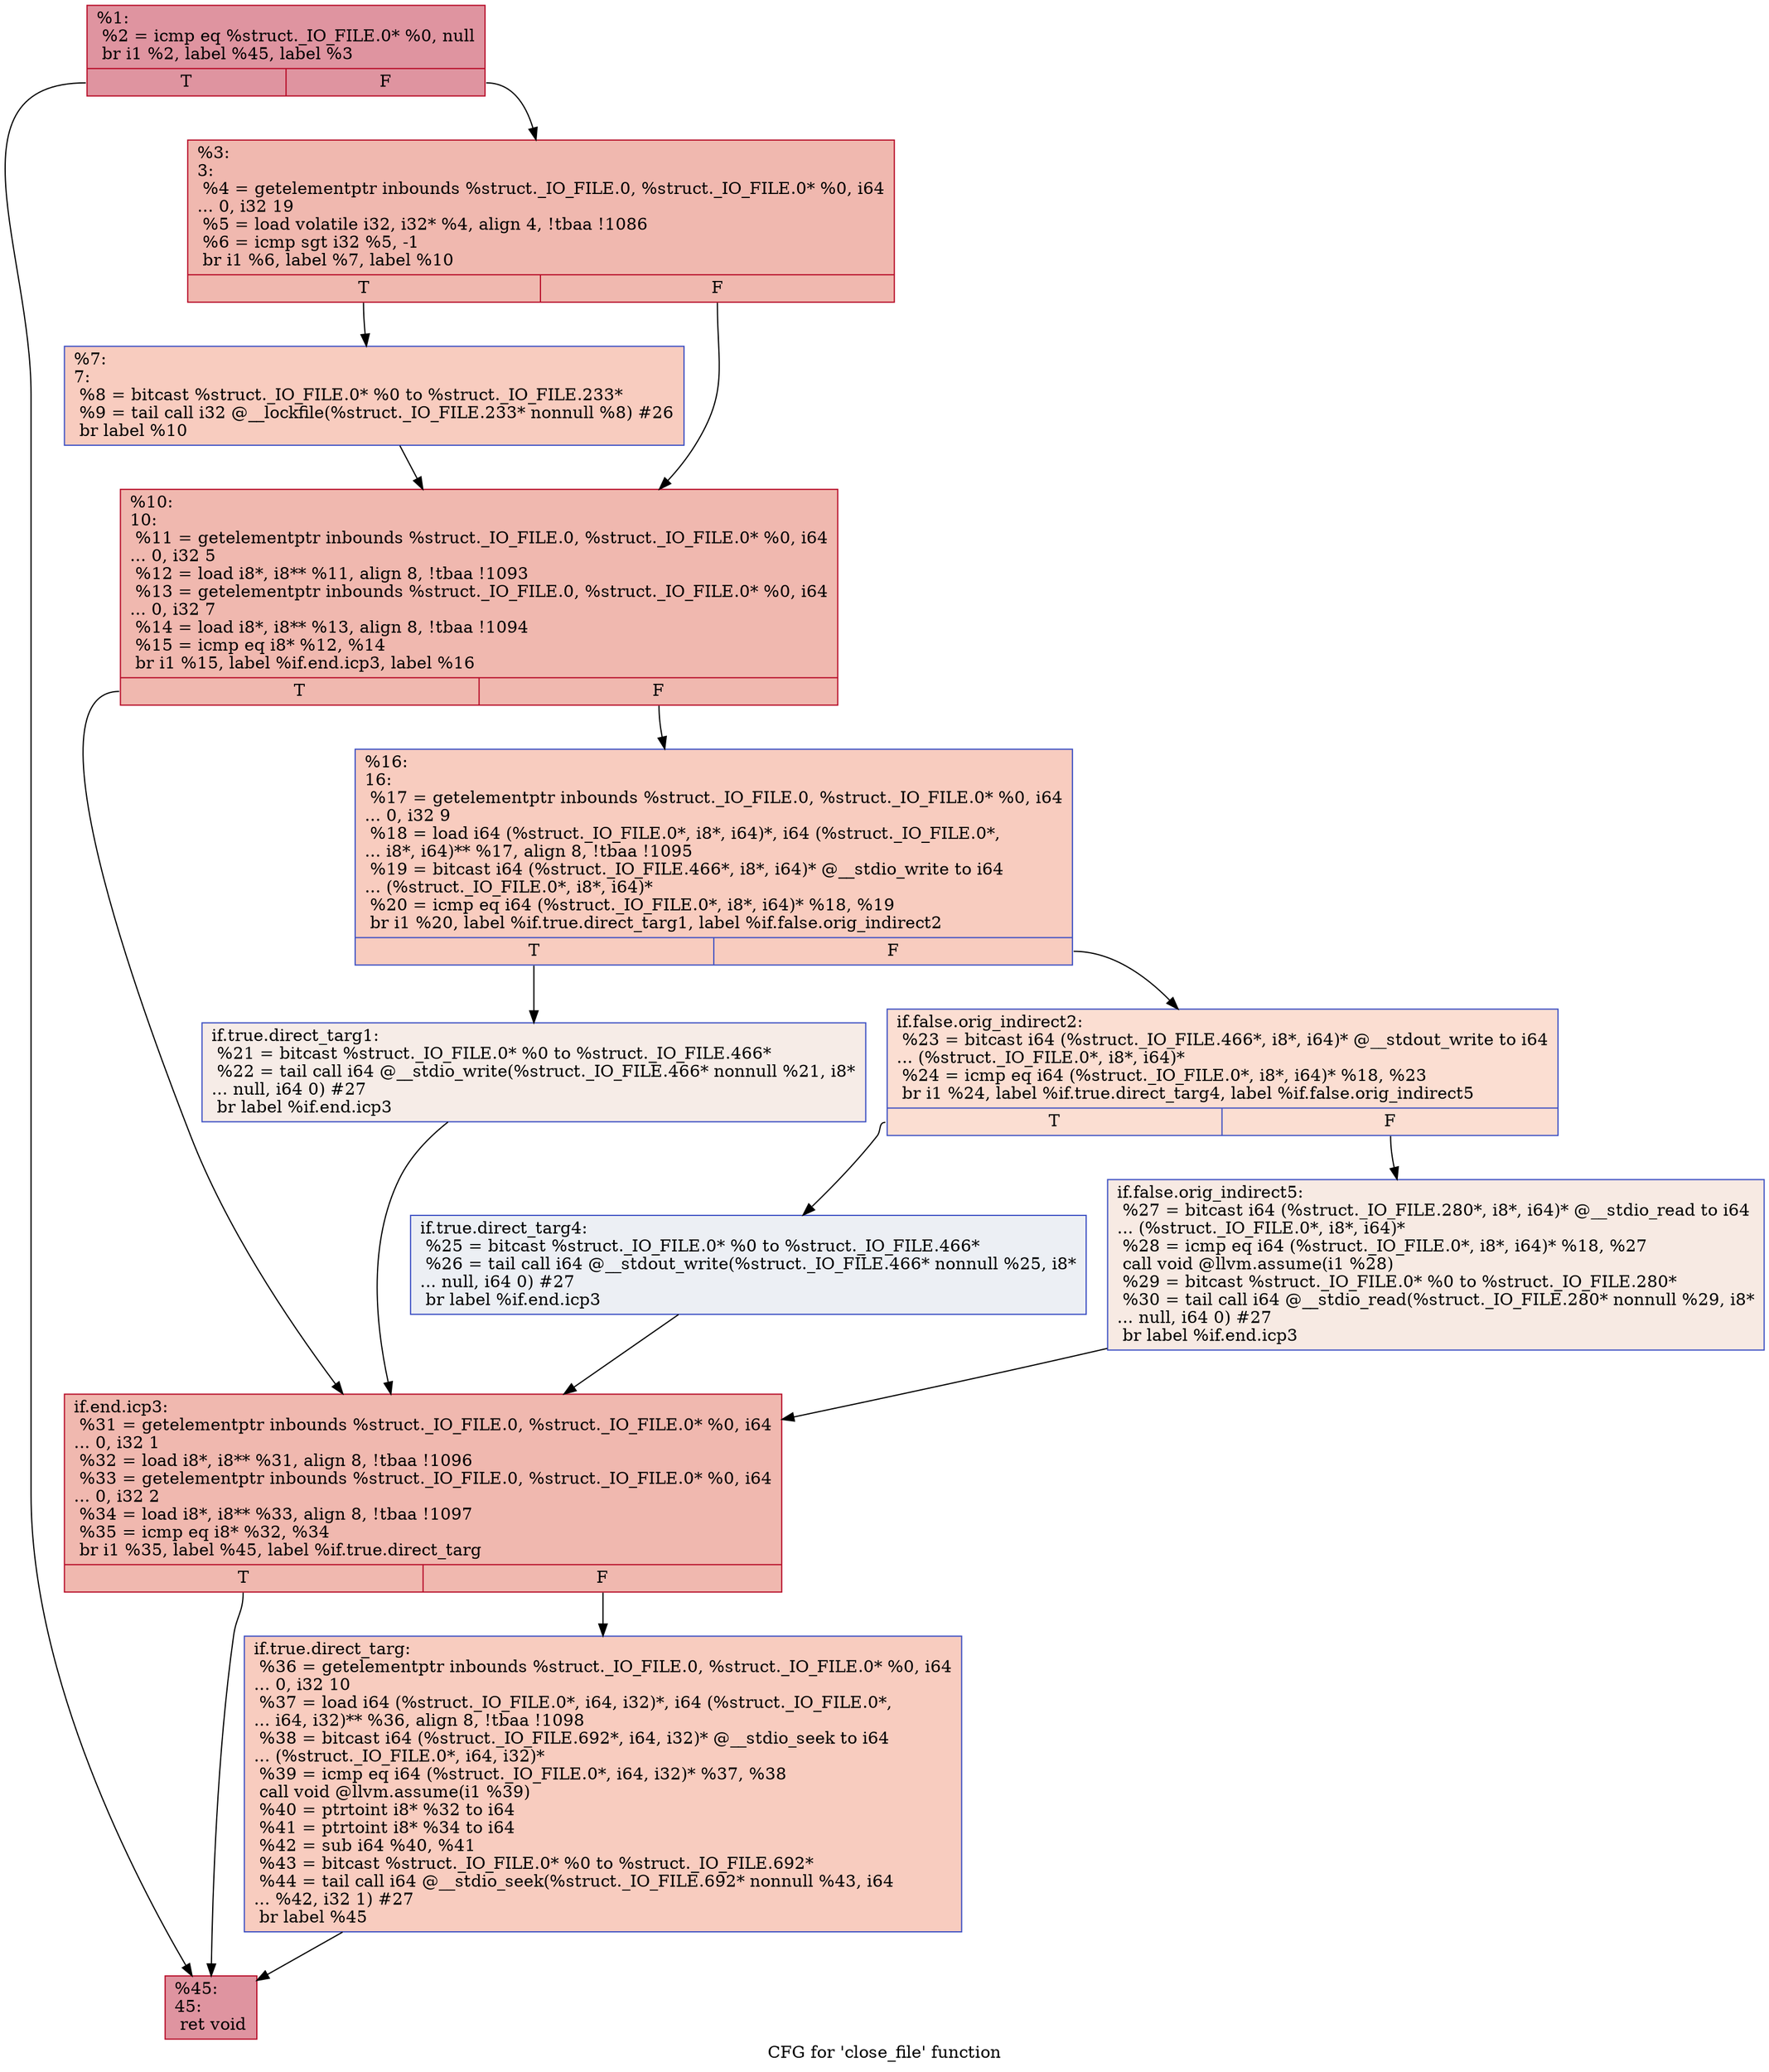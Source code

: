 digraph "CFG for 'close_file' function" {
	label="CFG for 'close_file' function";

	Node0x15936c0 [shape=record,color="#b70d28ff", style=filled, fillcolor="#b70d2870",label="{%1:\l  %2 = icmp eq %struct._IO_FILE.0* %0, null\l  br i1 %2, label %45, label %3\l|{<s0>T|<s1>F}}"];
	Node0x15936c0:s0 -> Node0x1594000;
	Node0x15936c0:s1 -> Node0x1593ce0;
	Node0x1593ce0 [shape=record,color="#b70d28ff", style=filled, fillcolor="#dc5d4a70",label="{%3:\l3:                                                \l  %4 = getelementptr inbounds %struct._IO_FILE.0, %struct._IO_FILE.0* %0, i64\l... 0, i32 19\l  %5 = load volatile i32, i32* %4, align 4, !tbaa !1086\l  %6 = icmp sgt i32 %5, -1\l  br i1 %6, label %7, label %10\l|{<s0>T|<s1>F}}"];
	Node0x1593ce0:s0 -> Node0x1593d30;
	Node0x1593ce0:s1 -> Node0x1593d80;
	Node0x1593d30 [shape=record,color="#3d50c3ff", style=filled, fillcolor="#f08b6e70",label="{%7:\l7:                                                \l  %8 = bitcast %struct._IO_FILE.0* %0 to %struct._IO_FILE.233*\l  %9 = tail call i32 @__lockfile(%struct._IO_FILE.233* nonnull %8) #26\l  br label %10\l}"];
	Node0x1593d30 -> Node0x1593d80;
	Node0x1593d80 [shape=record,color="#b70d28ff", style=filled, fillcolor="#dc5d4a70",label="{%10:\l10:                                               \l  %11 = getelementptr inbounds %struct._IO_FILE.0, %struct._IO_FILE.0* %0, i64\l... 0, i32 5\l  %12 = load i8*, i8** %11, align 8, !tbaa !1093\l  %13 = getelementptr inbounds %struct._IO_FILE.0, %struct._IO_FILE.0* %0, i64\l... 0, i32 7\l  %14 = load i8*, i8** %13, align 8, !tbaa !1094\l  %15 = icmp eq i8* %12, %14\l  br i1 %15, label %if.end.icp3, label %16\l|{<s0>T|<s1>F}}"];
	Node0x1593d80:s0 -> Node0x1593f60;
	Node0x1593d80:s1 -> Node0x1593dd0;
	Node0x1593dd0 [shape=record,color="#3d50c3ff", style=filled, fillcolor="#f08b6e70",label="{%16:\l16:                                               \l  %17 = getelementptr inbounds %struct._IO_FILE.0, %struct._IO_FILE.0* %0, i64\l... 0, i32 9\l  %18 = load i64 (%struct._IO_FILE.0*, i8*, i64)*, i64 (%struct._IO_FILE.0*,\l... i8*, i64)** %17, align 8, !tbaa !1095\l  %19 = bitcast i64 (%struct._IO_FILE.466*, i8*, i64)* @__stdio_write to i64\l... (%struct._IO_FILE.0*, i8*, i64)*\l  %20 = icmp eq i64 (%struct._IO_FILE.0*, i8*, i64)* %18, %19\l  br i1 %20, label %if.true.direct_targ1, label %if.false.orig_indirect2\l|{<s0>T|<s1>F}}"];
	Node0x1593dd0:s0 -> Node0x1593e20;
	Node0x1593dd0:s1 -> Node0x1593e70;
	Node0x1593e20 [shape=record,color="#3d50c3ff", style=filled, fillcolor="#ead5c970",label="{if.true.direct_targ1:                             \l  %21 = bitcast %struct._IO_FILE.0* %0 to %struct._IO_FILE.466*\l  %22 = tail call i64 @__stdio_write(%struct._IO_FILE.466* nonnull %21, i8*\l... null, i64 0) #27\l  br label %if.end.icp3\l}"];
	Node0x1593e20 -> Node0x1593f60;
	Node0x1593e70 [shape=record,color="#3d50c3ff", style=filled, fillcolor="#f7b59970",label="{if.false.orig_indirect2:                          \l  %23 = bitcast i64 (%struct._IO_FILE.466*, i8*, i64)* @__stdout_write to i64\l... (%struct._IO_FILE.0*, i8*, i64)*\l  %24 = icmp eq i64 (%struct._IO_FILE.0*, i8*, i64)* %18, %23\l  br i1 %24, label %if.true.direct_targ4, label %if.false.orig_indirect5\l|{<s0>T|<s1>F}}"];
	Node0x1593e70:s0 -> Node0x1593ec0;
	Node0x1593e70:s1 -> Node0x1593f10;
	Node0x1593ec0 [shape=record,color="#3d50c3ff", style=filled, fillcolor="#d4dbe670",label="{if.true.direct_targ4:                             \l  %25 = bitcast %struct._IO_FILE.0* %0 to %struct._IO_FILE.466*\l  %26 = tail call i64 @__stdout_write(%struct._IO_FILE.466* nonnull %25, i8*\l... null, i64 0) #27\l  br label %if.end.icp3\l}"];
	Node0x1593ec0 -> Node0x1593f60;
	Node0x1593f10 [shape=record,color="#3d50c3ff", style=filled, fillcolor="#eed0c070",label="{if.false.orig_indirect5:                          \l  %27 = bitcast i64 (%struct._IO_FILE.280*, i8*, i64)* @__stdio_read to i64\l... (%struct._IO_FILE.0*, i8*, i64)*\l  %28 = icmp eq i64 (%struct._IO_FILE.0*, i8*, i64)* %18, %27\l  call void @llvm.assume(i1 %28)\l  %29 = bitcast %struct._IO_FILE.0* %0 to %struct._IO_FILE.280*\l  %30 = tail call i64 @__stdio_read(%struct._IO_FILE.280* nonnull %29, i8*\l... null, i64 0) #27\l  br label %if.end.icp3\l}"];
	Node0x1593f10 -> Node0x1593f60;
	Node0x1593f60 [shape=record,color="#b70d28ff", style=filled, fillcolor="#dc5d4a70",label="{if.end.icp3:                                      \l  %31 = getelementptr inbounds %struct._IO_FILE.0, %struct._IO_FILE.0* %0, i64\l... 0, i32 1\l  %32 = load i8*, i8** %31, align 8, !tbaa !1096\l  %33 = getelementptr inbounds %struct._IO_FILE.0, %struct._IO_FILE.0* %0, i64\l... 0, i32 2\l  %34 = load i8*, i8** %33, align 8, !tbaa !1097\l  %35 = icmp eq i8* %32, %34\l  br i1 %35, label %45, label %if.true.direct_targ\l|{<s0>T|<s1>F}}"];
	Node0x1593f60:s0 -> Node0x1594000;
	Node0x1593f60:s1 -> Node0x1593fb0;
	Node0x1593fb0 [shape=record,color="#3d50c3ff", style=filled, fillcolor="#f08b6e70",label="{if.true.direct_targ:                              \l  %36 = getelementptr inbounds %struct._IO_FILE.0, %struct._IO_FILE.0* %0, i64\l... 0, i32 10\l  %37 = load i64 (%struct._IO_FILE.0*, i64, i32)*, i64 (%struct._IO_FILE.0*,\l... i64, i32)** %36, align 8, !tbaa !1098\l  %38 = bitcast i64 (%struct._IO_FILE.692*, i64, i32)* @__stdio_seek to i64\l... (%struct._IO_FILE.0*, i64, i32)*\l  %39 = icmp eq i64 (%struct._IO_FILE.0*, i64, i32)* %37, %38\l  call void @llvm.assume(i1 %39)\l  %40 = ptrtoint i8* %32 to i64\l  %41 = ptrtoint i8* %34 to i64\l  %42 = sub i64 %40, %41\l  %43 = bitcast %struct._IO_FILE.0* %0 to %struct._IO_FILE.692*\l  %44 = tail call i64 @__stdio_seek(%struct._IO_FILE.692* nonnull %43, i64\l... %42, i32 1) #27\l  br label %45\l}"];
	Node0x1593fb0 -> Node0x1594000;
	Node0x1594000 [shape=record,color="#b70d28ff", style=filled, fillcolor="#b70d2870",label="{%45:\l45:                                               \l  ret void\l}"];
}
